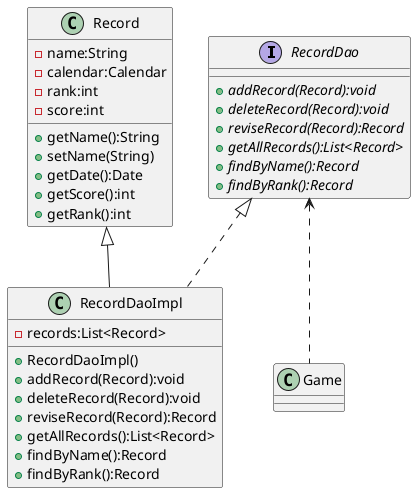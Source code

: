 @startuml
'https://plantuml.com/class-diagram

interface RecordDao
class RecordDaoImpl
class Record
class Game

RecordDao <|.. RecordDaoImpl
RecordDao <..Game
Record <|-- RecordDaoImpl

interface RecordDao{
    +{abstract}addRecord(Record):void
    +{abstract}deleteRecord(Record):void
    +{abstract}reviseRecord(Record):Record
    +{abstract}getAllRecords():List<Record>
    +{abstract}findByName():Record
    +{abstract}findByRank():Record

}

class RecordDaoImpl{
    -records:List<Record>
    +RecordDaoImpl()
    +addRecord(Record):void
    +deleteRecord(Record):void
    +reviseRecord(Record):Record
    +getAllRecords():List<Record>
    +findByName():Record
    +findByRank():Record
}

class Record{
    -name:String
    -calendar:Calendar
    -rank:int
    -score:int
    +getName():String
    +setName(String)
    +getDate():Date
    +getScore():int
    +getRank():int
}

@enduml